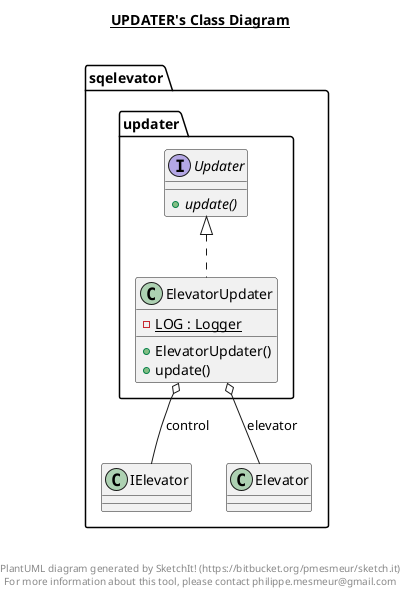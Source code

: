 @startuml

title __UPDATER's Class Diagram__\n

  namespace sqelevator {
    namespace updater {
      class sqelevator.updater.ElevatorUpdater {
          {static} - LOG : Logger
          + ElevatorUpdater()
          + update()
      }
    }
  }
  

  namespace sqelevator {
    namespace updater {
      interface sqelevator.updater.Updater {
          {abstract} + update()
      }
    }
  }
  

  sqelevator.updater.ElevatorUpdater .up.|> sqelevator.updater.Updater
  sqelevator.updater.ElevatorUpdater o-- sqelevator.IElevator : control
  sqelevator.updater.ElevatorUpdater o-- sqelevator.Elevator : elevator


right footer


PlantUML diagram generated by SketchIt! (https://bitbucket.org/pmesmeur/sketch.it)
For more information about this tool, please contact philippe.mesmeur@gmail.com
endfooter

@enduml
